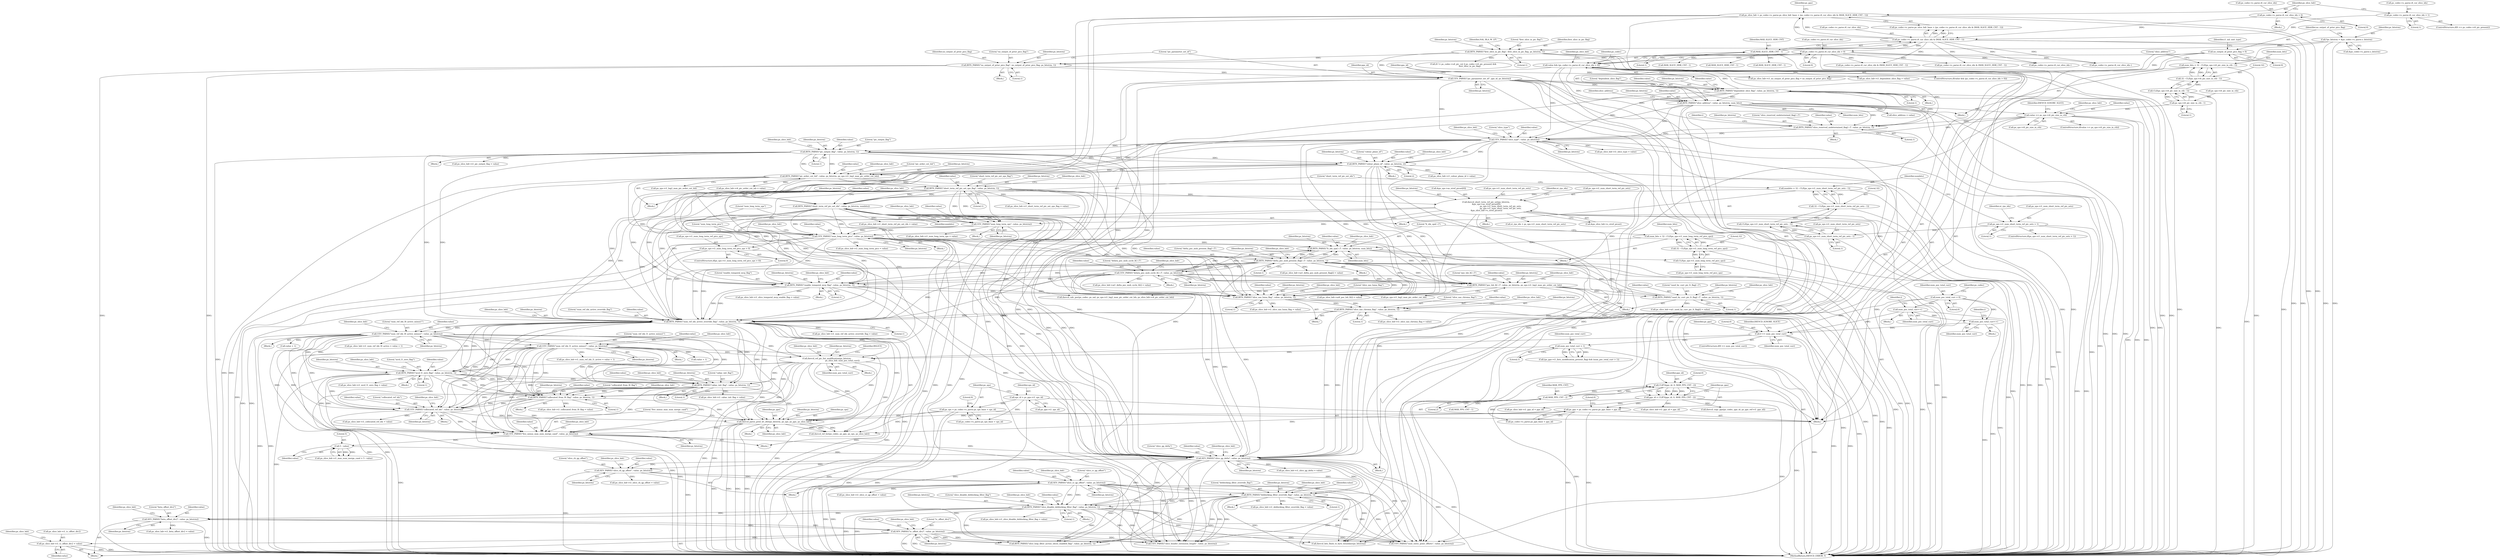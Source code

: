 digraph "0_Android_913d9e8d93d6b81bb8eac3fc2c1426651f5b259d@pointer" {
"1001577" [label="(Call,ps_slice_hdr->i1_tc_offset_div2 = value)"];
"1001573" [label="(Call,SEV_PARSE(\"tc_offset_div2\", value, ps_bitstrm))"];
"1001564" [label="(Call,SEV_PARSE(\"beta_offset_div2\", value, ps_bitstrm))"];
"1001543" [label="(Call,BITS_PARSE(\"slice_disable_deblocking_filter_flag\", value, ps_bitstrm, 1))"];
"1001455" [label="(Call,SEV_PARSE(\"slice_qp_delta\", value, ps_bitstrm))"];
"1001442" [label="(Call,5 - value)"];
"1001434" [label="(Call,UEV_PARSE(\"five_minus_max_num_merge_cand\", value, ps_bitstrm))"];
"1001170" [label="(Call,BITS_PARSE(\"num_ref_idx_active_override_flag\", value, ps_bitstrm, 1))"];
"1000858" [label="(Call,UEV_PARSE(\"num_long_term_pics\", value, ps_bitstrm))"];
"1000835" [label="(Call,UEV_PARSE(\"num_long_term_sps\", value, ps_bitstrm))"];
"1000735" [label="(Call,BITS_PARSE(\"short_term_ref_pic_set_idx\", value, ps_bitstrm, numbits))"];
"1000695" [label="(Call,BITS_PARSE(\"short_term_ref_pic_set_sps_flag\", value, ps_bitstrm, 1))"];
"1000683" [label="(Call,BITS_PARSE(\"pic_order_cnt_lsb\", value, ps_bitstrm, ps_sps->i1_log2_max_pic_order_cnt_lsb))"];
"1000638" [label="(Call,BITS_PARSE(\"pic_output_flag\", value, ps_bitstrm, 1))"];
"1000593" [label="(Call,UEV_PARSE(\"slice_type\", value, ps_bitstrm))"];
"1000588" [label="(Call,BITS_PARSE(\"slice_reserved_undetermined_flag[ i ]\", value, ps_bitstrm, 1))"];
"1000538" [label="(Call,value >= ps_sps->i4_pic_size_in_ctb)"];
"1000529" [label="(Call,BITS_PARSE(\"slice_address\", value, ps_bitstrm, num_bits))"];
"1000429" [label="(Call,value && (ps_codec->s_parse.i4_cur_slice_idx > 0))"];
"1000423" [label="(Call,BITS_PARSE(\"dependent_slice_flag\", value, ps_bitstrm, 1))"];
"1000210" [label="(Call,UEV_PARSE(\"pic_parameter_set_id\", pps_id, ps_bitstrm))"];
"1000191" [label="(Call,BITS_PARSE(\"first_slice_in_pic_flag\", first_slice_in_pic_flag, ps_bitstrm, 1))"];
"1000148" [label="(Call,*ps_bitstrm = &ps_codec->s_parse.s_bitstrm)"];
"1000205" [label="(Call,BITS_PARSE(\"no_output_of_prior_pics_flag\", no_output_of_prior_pics_flag, ps_bitstrm, 1))"];
"1000160" [label="(Call,no_output_of_prior_pics_flag = 0)"];
"1000431" [label="(Call,ps_codec->s_parse.i4_cur_slice_idx > 0)"];
"1000406" [label="(Call,ps_codec->s_parse.i4_cur_slice_idx & (MAX_SLICE_HDR_CNT - 1))"];
"1000376" [label="(Call,ps_codec->s_parse.i4_cur_slice_idx = 0)"];
"1000391" [label="(Call,ps_codec->s_parse.i4_cur_slice_idx = 1)"];
"1000412" [label="(Call,MAX_SLICE_HDR_CNT - 1)"];
"1000519" [label="(Call,num_bits = 32 - CLZ(ps_sps->i4_pic_size_in_ctb - 1))"];
"1000521" [label="(Call,32 - CLZ(ps_sps->i4_pic_size_in_ctb - 1))"];
"1000523" [label="(Call,CLZ(ps_sps->i4_pic_size_in_ctb - 1))"];
"1000524" [label="(Call,ps_sps->i4_pic_size_in_ctb - 1)"];
"1000660" [label="(Call,BITS_PARSE(\"colour_plane_id\", value, ps_bitstrm, 2))"];
"1000725" [label="(Call,numbits = 32 - CLZ(ps_sps->i1_num_short_term_ref_pic_sets - 1))"];
"1000727" [label="(Call,32 - CLZ(ps_sps->i1_num_short_term_ref_pic_sets - 1))"];
"1000729" [label="(Call,CLZ(ps_sps->i1_num_short_term_ref_pic_sets - 1))"];
"1000730" [label="(Call,ps_sps->i1_num_short_term_ref_pic_sets - 1)"];
"1000719" [label="(Call,ps_sps->i1_num_short_term_ref_pic_sets > 1)"];
"1000779" [label="(Call,ihevcd_short_term_ref_pic_set(ps_bitstrm,\n &ps_sps->as_stref_picset[0],\n                                              ps_sps->i1_num_short_term_ref_pic_sets,\n                                              ps_sps->i1_num_short_term_ref_pic_sets,\n &ps_slice_hdr->s_stref_picset))"];
"1001082" [label="(Call,BITS_PARSE(\"enable_temporal_mvp_flag\", value, ps_bitstrm, 1))"];
"1000972" [label="(Call,BITS_PARSE(\"delta_poc_msb_present_flag[ i ]\", value, ps_bitstrm, 1))"];
"1000917" [label="(Call,BITS_PARSE(\"lt_idx_sps[ i ]\", value, ps_bitstrm, num_bits))"];
"1000998" [label="(Call,UEV_PARSE(\"delata_poc_msb_cycle_lt[ i ]\", value, ps_bitstrm))"];
"1000909" [label="(Call,num_bits = 32 - CLZ(ps_sps->i1_num_long_term_ref_pics_sps))"];
"1000911" [label="(Call,32 - CLZ(ps_sps->i1_num_long_term_ref_pics_sps))"];
"1000913" [label="(Call,CLZ(ps_sps->i1_num_long_term_ref_pics_sps))"];
"1000829" [label="(Call,ps_sps->i1_num_long_term_ref_pics_sps > 0)"];
"1000960" [label="(Call,BITS_PARSE(\"used_by_curr_pic_lt_flag[ i ]\", value, ps_bitstrm, 1))"];
"1000946" [label="(Call,BITS_PARSE(\"poc_lsb_lt[ i ]\", value, ps_bitstrm, ps_sps->i1_log2_max_pic_order_cnt_lsb))"];
"1001117" [label="(Call,BITS_PARSE(\"slice_sao_chroma_flag\", value, ps_bitstrm, 1))"];
"1001107" [label="(Call,BITS_PARSE(\"slice_sao_luma_flag\", value, ps_bitstrm, 1))"];
"1001303" [label="(Call,BITS_PARSE(\"mvd_l1_zero_flag\", value, ps_bitstrm, 1))"];
"1001203" [label="(Call,UEV_PARSE(\"num_ref_idx_l1_active_minus1\", value, ps_bitstrm))"];
"1001185" [label="(Call,UEV_PARSE(\"num_ref_idx_l0_active_minus1\", value, ps_bitstrm))"];
"1001276" [label="(Call,ihevcd_ref_pic_list_modification(ps_bitstrm,\n                                                 ps_slice_hdr, num_poc_total_curr))"];
"1000398" [label="(Call,ps_slice_hdr = ps_codec->s_parse.ps_slice_hdr_base + (ps_codec->s_parse.i4_cur_slice_idx & (MAX_SLICE_HDR_CNT - 1)))"];
"1001272" [label="(Call,num_poc_total_curr > 1)"];
"1001262" [label="(Call,0 == num_poc_total_curr)"];
"1001050" [label="(Call,num_poc_total_curr++)"];
"1000170" [label="(Call,num_poc_total_curr = 0)"];
"1001075" [label="(Call,num_poc_total_curr++)"];
"1001323" [label="(Call,BITS_PARSE(\"cabac_init_flag\", value, ps_bitstrm, 1))"];
"1001355" [label="(Call,BITS_PARSE(\"collocated_from_l0_flag\", value, ps_bitstrm, 1))"];
"1001387" [label="(Call,UEV_PARSE(\"collocated_ref_idx\", value, ps_bitstrm))"];
"1001429" [label="(Call,ihevcd_parse_pred_wt_ofst(ps_bitstrm, ps_sps, ps_pps, ps_slice_hdr))"];
"1000275" [label="(Call,ps_sps = ps_codec->s_parse.ps_sps_base + sps_id)"];
"1000270" [label="(Call,sps_id = ps_pps->i1_sps_id)"];
"1000222" [label="(Call,ps_pps = ps_codec->s_parse.ps_pps_base + pps_id)"];
"1000214" [label="(Call,pps_id = CLIP3(pps_id, 0, MAX_PPS_CNT - 2))"];
"1000216" [label="(Call,CLIP3(pps_id, 0, MAX_PPS_CNT - 2))"];
"1000219" [label="(Call,MAX_PPS_CNT - 2)"];
"1001528" [label="(Call,BITS_PARSE(\"deblocking_filter_override_flag\", value, ps_bitstrm, 1))"];
"1001478" [label="(Call,SEV_PARSE(\"slice_cr_qp_offset\", value, ps_bitstrm))"];
"1001469" [label="(Call,SEV_PARSE(\"slice_cb_qp_offset\", value, ps_bitstrm))"];
"1000723" [label="(Literal,1)"];
"1000391" [label="(Call,ps_codec->s_parse.i4_cur_slice_idx = 1)"];
"1001565" [label="(Literal,\"beta_offset_div2\")"];
"1000864" [label="(Identifier,ps_slice_hdr)"];
"1000834" [label="(Block,)"];
"1001124" [label="(Identifier,ps_slice_hdr)"];
"1000917" [label="(Call,BITS_PARSE(\"lt_idx_sps[ i ]\", value, ps_bitstrm, num_bits))"];
"1000207" [label="(Identifier,no_output_of_prior_pics_flag)"];
"1001550" [label="(Identifier,ps_slice_hdr)"];
"1000838" [label="(Identifier,ps_bitstrm)"];
"1001089" [label="(Identifier,ps_slice_hdr)"];
"1001120" [label="(Identifier,ps_bitstrm)"];
"1000377" [label="(Call,ps_codec->s_parse.i4_cur_slice_idx)"];
"1000921" [label="(Identifier,num_bits)"];
"1000161" [label="(Identifier,no_output_of_prior_pics_flag)"];
"1000912" [label="(Literal,32)"];
"1001002" [label="(Call,ps_slice_hdr->ai1_delta_poc_msb_cycle_lt[i] = value)"];
"1001169" [label="(Block,)"];
"1000271" [label="(Identifier,sps_id)"];
"1000953" [label="(Call,ps_slice_hdr->ai4_poc_lsb_lt[i] = value)"];
"1001545" [label="(Identifier,value)"];
"1000285" [label="(Call,(0 != ps_codec->u4_pic_cnt || ps_codec->i4_pic_present) &&\n                    first_slice_in_pic_flag)"];
"1000900" [label="(Block,)"];
"1000206" [label="(Literal,\"no_output_of_prior_pics_flag\")"];
"1002527" [label="(Call,MAX_SLICE_HDR_CNT - 1)"];
"1000968" [label="(Identifier,ps_slice_hdr)"];
"1000277" [label="(Call,ps_codec->s_parse.ps_sps_base + sps_id)"];
"1000461" [label="(Call,ps_slice_hdr->i1_dependent_slice_flag = value)"];
"1000587" [label="(Block,)"];
"1001274" [label="(Literal,1)"];
"1001434" [label="(Call,UEV_PARSE(\"five_minus_max_num_merge_cand\", value, ps_bitstrm))"];
"1000962" [label="(Identifier,value)"];
"1000212" [label="(Identifier,pps_id)"];
"1000205" [label="(Call,BITS_PARSE(\"no_output_of_prior_pics_flag\", no_output_of_prior_pics_flag, ps_bitstrm, 1))"];
"1000428" [label="(ControlStructure,if(value && (ps_codec->s_parse.i4_cur_slice_idx > 0)))"];
"1001001" [label="(Identifier,ps_bitstrm)"];
"1001203" [label="(Call,UEV_PARSE(\"num_ref_idx_l1_active_minus1\", value, ps_bitstrm))"];
"1001478" [label="(Call,SEV_PARSE(\"slice_cr_qp_offset\", value, ps_bitstrm))"];
"1000998" [label="(Call,UEV_PARSE(\"delata_poc_msb_cycle_lt[ i ]\", value, ps_bitstrm))"];
"1000165" [label="(Identifier,i1_nal_unit_type)"];
"1000224" [label="(Call,ps_codec->s_parse.ps_pps_base + pps_id)"];
"1001202" [label="(Block,)"];
"1000217" [label="(Identifier,pps_id)"];
"1000972" [label="(Call,BITS_PARSE(\"delta_poc_msb_present_flag[ i ]\", value, ps_bitstrm, 1))"];
"1001574" [label="(Literal,\"tc_offset_div2\")"];
"1001431" [label="(Identifier,ps_sps)"];
"1002017" [label="(Call,ihevcd_bits_flush_to_byte_boundary(ps_bitstrm))"];
"1000731" [label="(Call,ps_sps->i1_num_short_term_ref_pic_sets)"];
"1001567" [label="(Identifier,ps_bitstrm)"];
"1000521" [label="(Call,32 - CLZ(ps_sps->i4_pic_size_in_ctb - 1))"];
"1000430" [label="(Identifier,value)"];
"1000132" [label="(Block,)"];
"1000947" [label="(Literal,\"poc_lsb_lt[ i ]\")"];
"1000529" [label="(Call,BITS_PARSE(\"slice_address\", value, ps_bitstrm, num_bits))"];
"1001481" [label="(Identifier,ps_bitstrm)"];
"1000778" [label="(Block,)"];
"1000835" [label="(Call,UEV_PARSE(\"num_long_term_sps\", value, ps_bitstrm))"];
"1000392" [label="(Call,ps_codec->s_parse.i4_cur_slice_idx)"];
"1000264" [label="(Call,ihevcd_copy_pps(ps_codec, pps_id, ps_pps_ref->i1_pps_id))"];
"1000193" [label="(Identifier,first_slice_in_pic_flag)"];
"1000431" [label="(Call,ps_codec->s_parse.i4_cur_slice_idx > 0)"];
"1000520" [label="(Identifier,num_bits)"];
"1000779" [label="(Call,ihevcd_short_term_ref_pic_set(ps_bitstrm,\n &ps_sps->as_stref_picset[0],\n                                              ps_sps->i1_num_short_term_ref_pic_sets,\n                                              ps_sps->i1_num_short_term_ref_pic_sets,\n &ps_slice_hdr->s_stref_picset))"];
"1001275" [label="(Block,)"];
"1000210" [label="(Call,UEV_PARSE(\"pic_parameter_set_id\", pps_id, ps_bitstrm))"];
"1001360" [label="(Call,ps_slice_hdr->i1_collocated_from_l0_flag = value)"];
"1000907" [label="(Block,)"];
"1001809" [label="(Call,MAX_SLICE_HDR_CNT - 1)"];
"1001074" [label="(Block,)"];
"1001273" [label="(Identifier,num_poc_total_curr)"];
"1000641" [label="(Identifier,ps_bitstrm)"];
"1000220" [label="(Identifier,MAX_PPS_CNT)"];
"1001358" [label="(Identifier,ps_bitstrm)"];
"1001209" [label="(Identifier,ps_slice_hdr)"];
"1000525" [label="(Call,ps_sps->i4_pic_size_in_ctb)"];
"1000194" [label="(Identifier,ps_bitstrm)"];
"1001266" [label="(Identifier,IHEVCD_IGNORE_SLICE)"];
"1000213" [label="(Identifier,ps_bitstrm)"];
"1000999" [label="(Literal,\"delata_poc_msb_cycle_lt[ i ]\")"];
"1000427" [label="(Literal,1)"];
"1000728" [label="(Literal,32)"];
"1001578" [label="(Call,ps_slice_hdr->i1_tc_offset_div2)"];
"1000919" [label="(Identifier,value)"];
"1001386" [label="(Block,)"];
"1000414" [label="(Literal,1)"];
"1000976" [label="(Literal,1)"];
"1000412" [label="(Call,MAX_SLICE_HDR_CNT - 1)"];
"1000215" [label="(Identifier,pps_id)"];
"1001270" [label="(Identifier,ps_pps)"];
"1001429" [label="(Call,ihevcd_parse_pred_wt_ofst(ps_bitstrm, ps_sps, ps_pps, ps_slice_hdr))"];
"1000382" [label="(Literal,0)"];
"1001323" [label="(Call,BITS_PARSE(\"cabac_init_flag\", value, ps_bitstrm, 1))"];
"1000913" [label="(Call,CLZ(ps_sps->i1_num_long_term_ref_pics_sps))"];
"1000699" [label="(Literal,1)"];
"1001455" [label="(Call,SEV_PARSE(\"slice_qp_delta\", value, ps_bitstrm))"];
"1000199" [label="(Identifier,NAL_BLA_W_LP)"];
"1001484" [label="(Identifier,ps_slice_hdr)"];
"1001185" [label="(Call,UEV_PARSE(\"num_ref_idx_l0_active_minus1\", value, ps_bitstrm))"];
"1000595" [label="(Identifier,value)"];
"1001308" [label="(Call,ps_slice_hdr->i1_mvd_l1_zero_flag = value)"];
"1000590" [label="(Identifier,value)"];
"1000661" [label="(Literal,\"colour_plane_id\")"];
"1000946" [label="(Call,BITS_PARSE(\"poc_lsb_lt[ i ]\", value, ps_bitstrm, ps_sps->i1_log2_max_pic_order_cnt_lsb))"];
"1000528" [label="(Literal,1)"];
"1000739" [label="(Identifier,numbits)"];
"1000977" [label="(Call,ps_slice_hdr->ai1_delta_poc_msb_present_flag[i] = value)"];
"1001051" [label="(Identifier,num_poc_total_curr)"];
"1000734" [label="(Literal,1)"];
"1001325" [label="(Identifier,value)"];
"1001573" [label="(Call,SEV_PARSE(\"tc_offset_div2\", value, ps_bitstrm))"];
"1001437" [label="(Identifier,ps_bitstrm)"];
"1001107" [label="(Call,BITS_PARSE(\"slice_sao_luma_flag\", value, ps_bitstrm, 1))"];
"1000948" [label="(Identifier,value)"];
"1000702" [label="(Identifier,ps_slice_hdr)"];
"1001387" [label="(Call,UEV_PARSE(\"collocated_ref_idx\", value, ps_bitstrm))"];
"1001470" [label="(Literal,\"slice_cb_qp_offset\")"];
"1000418" [label="(Identifier,ps_pps)"];
"1000502" [label="(Call,ps_slice_hdr->i1_no_output_of_prior_pics_flag = no_output_of_prior_pics_flag)"];
"1001118" [label="(Literal,\"slice_sao_chroma_flag\")"];
"1001175" [label="(Call,ps_slice_hdr->i1_num_ref_idx_active_override_flag = value)"];
"1001263" [label="(Literal,0)"];
"1001533" [label="(Call,ps_slice_hdr->i1_deblocking_filter_override_flag = value)"];
"1000478" [label="(Call,ps_slice_hdr->i1_pps_id = pps_id)"];
"1000640" [label="(Identifier,value)"];
"1000413" [label="(Identifier,MAX_SLICE_HDR_CNT)"];
"1000961" [label="(Literal,\"used_by_curr_pic_lt_flag[ i ]\")"];
"1001108" [label="(Literal,\"slice_sao_luma_flag\")"];
"1000432" [label="(Call,ps_codec->s_parse.i4_cur_slice_idx)"];
"1000637" [label="(Block,)"];
"1000746" [label="(Identifier,st_rps_idx)"];
"1001433" [label="(Identifier,ps_slice_hdr)"];
"1001357" [label="(Identifier,value)"];
"1002521" [label="(Call,ps_codec->s_parse.i4_cur_slice_idx & (MAX_SLICE_HDR_CNT - 1))"];
"1000222" [label="(Call,ps_pps = ps_codec->s_parse.ps_pps_base + pps_id)"];
"1001328" [label="(Call,ps_slice_hdr->i1_cabac_init_flag = value)"];
"1001119" [label="(Identifier,value)"];
"1000964" [label="(Literal,1)"];
"1001546" [label="(Identifier,ps_bitstrm)"];
"1000209" [label="(Literal,1)"];
"1000593" [label="(Call,UEV_PARSE(\"slice_type\", value, ps_bitstrm))"];
"1000719" [label="(Call,ps_sps->i1_num_short_term_ref_pic_sets > 1)"];
"1000160" [label="(Call,no_output_of_prior_pics_flag = 0)"];
"1001191" [label="(Identifier,ps_slice_hdr)"];
"1001393" [label="(Identifier,ps_slice_hdr)"];
"1000385" [label="(ControlStructure,if(0 == ps_codec->i4_pic_present))"];
"1000463" [label="(Identifier,ps_slice_hdr)"];
"1000950" [label="(Call,ps_sps->i1_log2_max_pic_order_cnt_lsb)"];
"1001211" [label="(Call,value + 1)"];
"1000221" [label="(Literal,2)"];
"1001535" [label="(Identifier,ps_slice_hdr)"];
"1001066" [label="(Identifier,i)"];
"1001086" [label="(Literal,1)"];
"1001390" [label="(Identifier,ps_bitstrm)"];
"1000830" [label="(Call,ps_sps->i1_num_long_term_ref_pics_sps)"];
"1000211" [label="(Literal,\"pic_parameter_set_id\")"];
"1000406" [label="(Call,ps_codec->s_parse.i4_cur_slice_idx & (MAX_SLICE_HDR_CNT - 1))"];
"1001109" [label="(Identifier,value)"];
"1001050" [label="(Call,num_poc_total_curr++)"];
"1000192" [label="(Literal,\"first_slice_in_pic_flag\")"];
"1001659" [label="(Call,ihevcd_calc_poc(ps_codec, ps_nal, ps_sps->i1_log2_max_pic_order_cnt_lsb, ps_slice_hdr->i4_pic_order_cnt_lsb))"];
"1001530" [label="(Identifier,value)"];
"1000214" [label="(Call,pps_id = CLIP3(pps_id, 0, MAX_PPS_CNT - 2))"];
"1000177" [label="(Identifier,ps_codec)"];
"1000233" [label="(Literal,0)"];
"1000720" [label="(Call,ps_sps->i1_num_short_term_ref_pic_sets)"];
"1001076" [label="(Identifier,num_poc_total_curr)"];
"1001356" [label="(Literal,\"collocated_from_l0_flag\")"];
"1001475" [label="(Identifier,ps_slice_hdr)"];
"1000837" [label="(Identifier,value)"];
"1000742" [label="(Identifier,ps_slice_hdr)"];
"1000638" [label="(Call,BITS_PARSE(\"pic_output_flag\", value, ps_bitstrm, 1))"];
"1000539" [label="(Identifier,value)"];
"1000827" [label="(Block,)"];
"1000170" [label="(Call,num_poc_total_curr = 0)"];
"1001087" [label="(Call,ps_slice_hdr->i1_slice_temporal_mvp_enable_flag = value)"];
"1001206" [label="(Identifier,ps_bitstrm)"];
"1001122" [label="(Call,ps_slice_hdr->i1_slice_sao_chroma_flag = value)"];
"1000662" [label="(Identifier,value)"];
"1000738" [label="(Identifier,ps_bitstrm)"];
"1000398" [label="(Call,ps_slice_hdr = ps_codec->s_parse.ps_slice_hdr_base + (ps_codec->s_parse.i4_cur_slice_idx & (MAX_SLICE_HDR_CNT - 1)))"];
"1000441" [label="(Call,ps_codec->s_parse.i4_cur_slice_idx & (MAX_SLICE_HDR_CNT - 1))"];
"1000524" [label="(Call,ps_sps->i4_pic_size_in_ctb - 1)"];
"1000596" [label="(Identifier,ps_bitstrm)"];
"1000538" [label="(Call,value >= ps_sps->i4_pic_size_in_ctb)"];
"1000148" [label="(Call,*ps_bitstrm = &ps_codec->s_parse.s_bitstrm)"];
"1001713" [label="(Call,ps_codec->s_parse.i4_cur_slice_idx--)"];
"1002201" [label="(Call,ihevcd_ref_list(ps_codec, ps_pps, ps_sps, ps_slice_hdr))"];
"1000740" [label="(Call,ps_slice_hdr->i1_short_term_ref_pic_set_idx = value)"];
"1001085" [label="(Identifier,ps_bitstrm)"];
"1000960" [label="(Call,BITS_PARSE(\"used_by_curr_pic_lt_flag[ i ]\", value, ps_bitstrm, 1))"];
"1000519" [label="(Call,num_bits = 32 - CLZ(ps_sps->i4_pic_size_in_ctb - 1))"];
"1000667" [label="(Identifier,ps_slice_hdr)"];
"1002620" [label="(MethodReturn,IHEVCD_ERROR_T)"];
"1000798" [label="(Identifier,st_rps_idx)"];
"1000375" [label="(Block,)"];
"1001111" [label="(Literal,1)"];
"1001359" [label="(Literal,1)"];
"1000829" [label="(Call,ps_sps->i1_num_long_term_ref_pics_sps > 0)"];
"1000191" [label="(Call,BITS_PARSE(\"first_slice_in_pic_flag\", first_slice_in_pic_flag, ps_bitstrm, 1))"];
"1000376" [label="(Call,ps_codec->s_parse.i4_cur_slice_idx = 0)"];
"1000555" [label="(Block,)"];
"1001432" [label="(Identifier,ps_pps)"];
"1000684" [label="(Literal,\"pic_order_cnt_lsb\")"];
"1000945" [label="(Block,)"];
"1000586" [label="(Identifier,i)"];
"1000532" [label="(Identifier,ps_bitstrm)"];
"1000594" [label="(Literal,\"slice_type\")"];
"1001204" [label="(Literal,\"num_ref_idx_l1_active_minus1\")"];
"1001276" [label="(Call,ihevcd_ref_pic_list_modification(ps_bitstrm,\n                                                 ps_slice_hdr, num_poc_total_curr))"];
"1001110" [label="(Identifier,ps_bitstrm)"];
"1001456" [label="(Literal,\"slice_qp_delta\")"];
"1001391" [label="(Call,ps_slice_hdr->i1_collocated_ref_idx = value)"];
"1000517" [label="(Block,)"];
"1001330" [label="(Identifier,ps_slice_hdr)"];
"1000591" [label="(Identifier,ps_bitstrm)"];
"1001473" [label="(Call,ps_slice_hdr->i1_slice_cb_qp_offset = value)"];
"1000530" [label="(Literal,\"slice_address\")"];
"1000204" [label="(Block,)"];
"1000787" [label="(Call,ps_sps->i1_num_short_term_ref_pic_sets)"];
"1001442" [label="(Call,5 - value)"];
"1001302" [label="(Block,)"];
"1000780" [label="(Identifier,ps_bitstrm)"];
"1001543" [label="(Call,BITS_PARSE(\"slice_disable_deblocking_filter_flag\", value, ps_bitstrm, 1))"];
"1000275" [label="(Call,ps_sps = ps_codec->s_parse.ps_sps_base + sps_id)"];
"1000597" [label="(Call,ps_slice_hdr->i1_slice_type = value)"];
"1001566" [label="(Identifier,value)"];
"1001106" [label="(Block,)"];
"1001264" [label="(Identifier,num_poc_total_curr)"];
"1000639" [label="(Literal,\"pic_output_flag\")"];
"1001472" [label="(Identifier,ps_bitstrm)"];
"1000531" [label="(Identifier,value)"];
"1001458" [label="(Identifier,ps_bitstrm)"];
"1001430" [label="(Identifier,ps_bitstrm)"];
"1000172" [label="(Literal,0)"];
"1000697" [label="(Identifier,value)"];
"1000535" [label="(Identifier,slice_address)"];
"1000642" [label="(Literal,1)"];
"1001303" [label="(Call,BITS_PARSE(\"mvd_l1_zero_flag\", value, ps_bitstrm, 1))"];
"1000730" [label="(Call,ps_sps->i1_num_short_term_ref_pic_sets - 1)"];
"1001121" [label="(Literal,1)"];
"1001278" [label="(Identifier,ps_slice_hdr)"];
"1001268" [label="(Call,(ps_pps->i1_lists_modification_present_flag) && (num_poc_total_curr > 1))"];
"1001479" [label="(Literal,\"slice_cr_qp_offset\")"];
"1000659" [label="(Block,)"];
"1001575" [label="(Identifier,value)"];
"1001548" [label="(Call,ps_slice_hdr->i1_slice_disable_deblocking_filter_flag = value)"];
"1000695" [label="(Call,BITS_PARSE(\"short_term_ref_pic_set_sps_flag\", value, ps_bitstrm, 1))"];
"1000664" [label="(Literal,2)"];
"1001005" [label="(Identifier,ps_slice_hdr)"];
"1000859" [label="(Literal,\"num_long_term_pics\")"];
"1000507" [label="(Call,ps_slice_hdr->i1_pps_id = pps_id)"];
"1001457" [label="(Identifier,value)"];
"1000690" [label="(Call,ps_slice_hdr->i4_pic_order_cnt_lsb = value)"];
"1001207" [label="(Call,ps_slice_hdr->i1_num_ref_idx_l1_active = value + 1)"];
"1001322" [label="(Block,)"];
"1000537" [label="(ControlStructure,if(value >= ps_sps->i4_pic_size_in_ctb))"];
"1000692" [label="(Identifier,ps_slice_hdr)"];
"1000599" [label="(Identifier,ps_slice_hdr)"];
"1000270" [label="(Call,sps_id = ps_pps->i1_sps_id)"];
"1000426" [label="(Identifier,ps_bitstrm)"];
"1000588" [label="(Call,BITS_PARSE(\"slice_reserved_undetermined_flag[ i ]\", value, ps_bitstrm, 1))"];
"1001326" [label="(Identifier,ps_bitstrm)"];
"1000276" [label="(Identifier,ps_sps)"];
"1000272" [label="(Call,ps_pps->i1_sps_id)"];
"1001075" [label="(Call,num_poc_total_curr++)"];
"1001532" [label="(Literal,1)"];
"1001189" [label="(Call,ps_slice_hdr->i1_num_ref_idx_l0_active = value + 1)"];
"1000195" [label="(Literal,1)"];
"1001186" [label="(Literal,\"num_ref_idx_l0_active_minus1\")"];
"1001436" [label="(Identifier,value)"];
"1001305" [label="(Identifier,value)"];
"1001277" [label="(Identifier,ps_bitstrm)"];
"1000423" [label="(Call,BITS_PARSE(\"dependent_slice_flag\", value, ps_bitstrm, 1))"];
"1000397" [label="(Literal,1)"];
"1001570" [label="(Identifier,ps_slice_hdr)"];
"1000171" [label="(Identifier,num_poc_total_curr)"];
"1000429" [label="(Call,value && (ps_codec->s_parse.i4_cur_slice_idx > 0))"];
"1000643" [label="(Call,ps_slice_hdr->i1_pic_output_flag = value)"];
"1001324" [label="(Literal,\"cabac_init_flag\")"];
"1000963" [label="(Identifier,ps_bitstrm)"];
"1000860" [label="(Identifier,value)"];
"1000729" [label="(Call,CLZ(ps_sps->i1_num_short_term_ref_pic_sets - 1))"];
"1001177" [label="(Identifier,ps_slice_hdr)"];
"1001440" [label="(Identifier,ps_slice_hdr)"];
"1000918" [label="(Literal,\"lt_idx_sps[ i ]\")"];
"1001435" [label="(Literal,\"five_minus_max_num_merge_cand\")"];
"1001544" [label="(Literal,\"slice_disable_deblocking_filter_flag\")"];
"1000925" [label="(Identifier,ps_slice_hdr)"];
"1000949" [label="(Identifier,ps_bitstrm)"];
"1000440" [label="(Identifier,ps_codec)"];
"1001461" [label="(Identifier,ps_slice_hdr)"];
"1000424" [label="(Literal,\"dependent_slice_flag\")"];
"1000735" [label="(Call,BITS_PARSE(\"short_term_ref_pic_set_idx\", value, ps_bitstrm, numbits))"];
"1001884" [label="(Call,UEV_PARSE(\"num_entry_point_offsets\", value, ps_bitstrm))"];
"1000544" [label="(Identifier,IHEVCD_IGNORE_SLICE)"];
"1000592" [label="(Literal,1)"];
"1001444" [label="(Identifier,value)"];
"1001172" [label="(Identifier,value)"];
"1000678" [label="(Block,)"];
"1001547" [label="(Literal,1)"];
"1000737" [label="(Identifier,value)"];
"1001577" [label="(Call,ps_slice_hdr->i1_tc_offset_div2 = value)"];
"1001471" [label="(Identifier,value)"];
"1000797" [label="(Call,st_rps_idx = ps_sps->i1_num_short_term_ref_pic_sets)"];
"1001261" [label="(ControlStructure,if(0 == num_poc_total_curr))"];
"1000909" [label="(Call,num_bits = 32 - CLZ(ps_sps->i1_num_long_term_ref_pics_sps))"];
"1001584" [label="(Identifier,ps_slice_hdr)"];
"1001564" [label="(Call,SEV_PARSE(\"beta_offset_div2\", value, ps_bitstrm))"];
"1001187" [label="(Identifier,value)"];
"1000288" [label="(Literal,0)"];
"1000533" [label="(Identifier,num_bits)"];
"1001272" [label="(Call,num_poc_total_curr > 1)"];
"1000686" [label="(Identifier,ps_bitstrm)"];
"1000836" [label="(Literal,\"num_long_term_sps\")"];
"1001576" [label="(Identifier,ps_bitstrm)"];
"1000956" [label="(Identifier,ps_slice_hdr)"];
"1001170" [label="(Call,BITS_PARSE(\"num_ref_idx_active_override_flag\", value, ps_bitstrm, 1))"];
"1001262" [label="(Call,0 == num_poc_total_curr)"];
"1001772" [label="(Call,ps_codec->s_parse.i4_cur_slice_idx--)"];
"1001082" [label="(Call,BITS_PARSE(\"enable_temporal_mvp_flag\", value, ps_bitstrm, 1))"];
"1000839" [label="(Call,ps_slice_hdr->i1_num_long_term_sps = value)"];
"1001568" [label="(Call,ps_slice_hdr->i1_beta_offset_div2 = value)"];
"1000833" [label="(Literal,0)"];
"1001174" [label="(Literal,1)"];
"1000218" [label="(Literal,0)"];
"1001443" [label="(Literal,5)"];
"1001043" [label="(Identifier,i)"];
"1001354" [label="(Block,)"];
"1000162" [label="(Literal,0)"];
"1001188" [label="(Identifier,ps_bitstrm)"];
"1000793" [label="(Call,&ps_slice_hdr->s_stref_picset)"];
"1000726" [label="(Identifier,numbits)"];
"1001355" [label="(Call,BITS_PARSE(\"collocated_from_l0_flag\", value, ps_bitstrm, 1))"];
"1000736" [label="(Literal,\"short_term_ref_pic_set_idx\")"];
"1001528" [label="(Call,BITS_PARSE(\"deblocking_filter_override_flag\", value, ps_bitstrm, 1))"];
"1000683" [label="(Call,BITS_PARSE(\"pic_order_cnt_lsb\", value, ps_bitstrm, ps_sps->i1_log2_max_pic_order_cnt_lsb))"];
"1001581" [label="(Identifier,value)"];
"1000437" [label="(Literal,0)"];
"1000911" [label="(Call,32 - CLZ(ps_sps->i1_num_long_term_ref_pics_sps))"];
"1001389" [label="(Identifier,value)"];
"1000645" [label="(Identifier,ps_slice_hdr)"];
"1000965" [label="(Call,ps_slice_hdr->ai1_used_by_curr_pic_lt_flag[i] = value)"];
"1001527" [label="(Block,)"];
"1001362" [label="(Identifier,ps_slice_hdr)"];
"1001306" [label="(Identifier,ps_bitstrm)"];
"1000980" [label="(Identifier,ps_slice_hdr)"];
"1000914" [label="(Call,ps_sps->i1_num_long_term_ref_pics_sps)"];
"1000422" [label="(Block,)"];
"1001173" [label="(Identifier,ps_bitstrm)"];
"1001307" [label="(Literal,1)"];
"1000150" [label="(Call,&ps_codec->s_parse.s_bitstrm)"];
"1001000" [label="(Identifier,value)"];
"1000687" [label="(Call,ps_sps->i1_log2_max_pic_order_cnt_lsb)"];
"1000216" [label="(Call,CLIP3(pps_id, 0, MAX_PPS_CNT - 2))"];
"1000259" [label="(Call,MAX_PPS_CNT - 1)"];
"1001529" [label="(Literal,\"deblocking_filter_override_flag\")"];
"1000589" [label="(Literal,\"slice_reserved_undetermined_flag[ i ]\")"];
"1001482" [label="(Call,ps_slice_hdr->i1_slice_cr_qp_offset = value)"];
"1001184" [label="(Block,)"];
"1001081" [label="(Block,)"];
"1000685" [label="(Identifier,value)"];
"1000663" [label="(Identifier,ps_bitstrm)"];
"1000425" [label="(Identifier,value)"];
"1000696" [label="(Literal,\"short_term_ref_pic_set_sps_flag\")"];
"1000974" [label="(Identifier,value)"];
"1000407" [label="(Call,ps_codec->s_parse.i4_cur_slice_idx)"];
"1000208" [label="(Identifier,ps_bitstrm)"];
"1000724" [label="(Block,)"];
"1001049" [label="(Block,)"];
"1001438" [label="(Call,ps_slice_hdr->i1_max_num_merge_cand = 5 - value)"];
"1000997" [label="(Block,)"];
"1001388" [label="(Literal,\"collocated_ref_idx\")"];
"1001531" [label="(Identifier,ps_bitstrm)"];
"1001542" [label="(Block,)"];
"1001459" [label="(Call,ps_slice_hdr->i1_slice_qp_delta = value)"];
"1000400" [label="(Call,ps_codec->s_parse.ps_slice_hdr_base + (ps_codec->s_parse.i4_cur_slice_idx & (MAX_SLICE_HDR_CNT - 1)))"];
"1001171" [label="(Literal,\"num_ref_idx_active_override_flag\")"];
"1000725" [label="(Call,numbits = 32 - CLZ(ps_sps->i1_num_short_term_ref_pic_sets - 1))"];
"1001605" [label="(Call,BITS_PARSE(\"slice_loop_filter_across_slices_enabled_flag\", value, ps_bitstrm, 1))"];
"1000718" [label="(ControlStructure,if(ps_sps->i1_num_short_term_ref_pic_sets > 1))"];
"1000660" [label="(Call,BITS_PARSE(\"colour_plane_id\", value, ps_bitstrm, 2))"];
"1001428" [label="(Block,)"];
"1000862" [label="(Call,ps_slice_hdr->i1_num_long_term_pics = value)"];
"1001469" [label="(Call,SEV_PARSE(\"slice_cb_qp_offset\", value, ps_bitstrm))"];
"1001480" [label="(Identifier,value)"];
"1001083" [label="(Literal,\"enable_temporal_mvp_flag\")"];
"1001310" [label="(Identifier,ps_slice_hdr)"];
"1000700" [label="(Call,ps_slice_hdr->i1_short_term_ref_pic_set_sps_flag = value)"];
"1000399" [label="(Identifier,ps_slice_hdr)"];
"1001991" [label="(Call,UEV_PARSE(\"slice_header_extension_length\", value, ps_bitstrm))"];
"1001468" [label="(Block,)"];
"1000781" [label="(Call,&ps_sps->as_stref_picset[0])"];
"1000828" [label="(ControlStructure,if(ps_sps->i1_num_long_term_ref_pics_sps > 0))"];
"1000973" [label="(Literal,\"delta_poc_msb_present_flag[ i ]\")"];
"1001112" [label="(Call,ps_slice_hdr->i1_slice_sao_luma_flag = value)"];
"1000727" [label="(Call,32 - CLZ(ps_sps->i1_num_short_term_ref_pic_sets - 1))"];
"1001114" [label="(Identifier,ps_slice_hdr)"];
"1000219" [label="(Call,MAX_PPS_CNT - 2)"];
"1000858" [label="(Call,UEV_PARSE(\"num_long_term_pics\", value, ps_bitstrm))"];
"1000223" [label="(Identifier,ps_pps)"];
"1001279" [label="(Identifier,num_poc_total_curr)"];
"1000447" [label="(Call,MAX_SLICE_HDR_CNT - 1)"];
"1001117" [label="(Call,BITS_PARSE(\"slice_sao_chroma_flag\", value, ps_bitstrm, 1))"];
"1001084" [label="(Identifier,value)"];
"1001563" [label="(Block,)"];
"1001298" [label="(Identifier,BSLICE)"];
"1000534" [label="(Call,slice_address = value)"];
"1001304" [label="(Literal,\"mvd_l1_zero_flag\")"];
"1000975" [label="(Identifier,ps_bitstrm)"];
"1000790" [label="(Call,ps_sps->i1_num_short_term_ref_pic_sets)"];
"1000553" [label="(Identifier,ps_slice_hdr)"];
"1000522" [label="(Literal,32)"];
"1000910" [label="(Identifier,num_bits)"];
"1000540" [label="(Call,ps_sps->i4_pic_size_in_ctb)"];
"1000149" [label="(Identifier,ps_bitstrm)"];
"1000698" [label="(Identifier,ps_bitstrm)"];
"1000665" [label="(Call,ps_slice_hdr->i1_colour_plane_id = value)"];
"1001327" [label="(Literal,1)"];
"1000523" [label="(Call,CLZ(ps_sps->i4_pic_size_in_ctb - 1))"];
"1000861" [label="(Identifier,ps_bitstrm)"];
"1000841" [label="(Identifier,ps_slice_hdr)"];
"1000920" [label="(Identifier,ps_bitstrm)"];
"1001193" [label="(Call,value + 1)"];
"1001205" [label="(Identifier,value)"];
"1001579" [label="(Identifier,ps_slice_hdr)"];
"1001577" -> "1001563"  [label="AST: "];
"1001577" -> "1001581"  [label="CFG: "];
"1001578" -> "1001577"  [label="AST: "];
"1001581" -> "1001577"  [label="AST: "];
"1001584" -> "1001577"  [label="CFG: "];
"1001577" -> "1002620"  [label="DDG: "];
"1001577" -> "1002620"  [label="DDG: "];
"1001573" -> "1001577"  [label="DDG: "];
"1001573" -> "1001563"  [label="AST: "];
"1001573" -> "1001576"  [label="CFG: "];
"1001574" -> "1001573"  [label="AST: "];
"1001575" -> "1001573"  [label="AST: "];
"1001576" -> "1001573"  [label="AST: "];
"1001579" -> "1001573"  [label="CFG: "];
"1001573" -> "1002620"  [label="DDG: "];
"1001573" -> "1002620"  [label="DDG: "];
"1001564" -> "1001573"  [label="DDG: "];
"1001564" -> "1001573"  [label="DDG: "];
"1001573" -> "1001605"  [label="DDG: "];
"1001573" -> "1001605"  [label="DDG: "];
"1001573" -> "1001884"  [label="DDG: "];
"1001573" -> "1001884"  [label="DDG: "];
"1001573" -> "1001991"  [label="DDG: "];
"1001573" -> "1001991"  [label="DDG: "];
"1001573" -> "1002017"  [label="DDG: "];
"1001564" -> "1001563"  [label="AST: "];
"1001564" -> "1001567"  [label="CFG: "];
"1001565" -> "1001564"  [label="AST: "];
"1001566" -> "1001564"  [label="AST: "];
"1001567" -> "1001564"  [label="AST: "];
"1001570" -> "1001564"  [label="CFG: "];
"1001564" -> "1002620"  [label="DDG: "];
"1001543" -> "1001564"  [label="DDG: "];
"1001543" -> "1001564"  [label="DDG: "];
"1001564" -> "1001568"  [label="DDG: "];
"1001543" -> "1001542"  [label="AST: "];
"1001543" -> "1001547"  [label="CFG: "];
"1001544" -> "1001543"  [label="AST: "];
"1001545" -> "1001543"  [label="AST: "];
"1001546" -> "1001543"  [label="AST: "];
"1001547" -> "1001543"  [label="AST: "];
"1001550" -> "1001543"  [label="CFG: "];
"1001543" -> "1002620"  [label="DDG: "];
"1001543" -> "1002620"  [label="DDG: "];
"1001455" -> "1001543"  [label="DDG: "];
"1001455" -> "1001543"  [label="DDG: "];
"1001528" -> "1001543"  [label="DDG: "];
"1001528" -> "1001543"  [label="DDG: "];
"1001478" -> "1001543"  [label="DDG: "];
"1001478" -> "1001543"  [label="DDG: "];
"1001543" -> "1001548"  [label="DDG: "];
"1001543" -> "1001605"  [label="DDG: "];
"1001543" -> "1001605"  [label="DDG: "];
"1001543" -> "1001884"  [label="DDG: "];
"1001543" -> "1001884"  [label="DDG: "];
"1001543" -> "1001991"  [label="DDG: "];
"1001543" -> "1001991"  [label="DDG: "];
"1001543" -> "1002017"  [label="DDG: "];
"1001455" -> "1000555"  [label="AST: "];
"1001455" -> "1001458"  [label="CFG: "];
"1001456" -> "1001455"  [label="AST: "];
"1001457" -> "1001455"  [label="AST: "];
"1001458" -> "1001455"  [label="AST: "];
"1001461" -> "1001455"  [label="CFG: "];
"1001455" -> "1002620"  [label="DDG: "];
"1001455" -> "1002620"  [label="DDG: "];
"1001442" -> "1001455"  [label="DDG: "];
"1000858" -> "1001455"  [label="DDG: "];
"1000858" -> "1001455"  [label="DDG: "];
"1000638" -> "1001455"  [label="DDG: "];
"1000638" -> "1001455"  [label="DDG: "];
"1001082" -> "1001455"  [label="DDG: "];
"1001082" -> "1001455"  [label="DDG: "];
"1001117" -> "1001455"  [label="DDG: "];
"1001117" -> "1001455"  [label="DDG: "];
"1000972" -> "1001455"  [label="DDG: "];
"1000972" -> "1001455"  [label="DDG: "];
"1000660" -> "1001455"  [label="DDG: "];
"1000660" -> "1001455"  [label="DDG: "];
"1000695" -> "1001455"  [label="DDG: "];
"1000695" -> "1001455"  [label="DDG: "];
"1000593" -> "1001455"  [label="DDG: "];
"1000593" -> "1001455"  [label="DDG: "];
"1000998" -> "1001455"  [label="DDG: "];
"1000998" -> "1001455"  [label="DDG: "];
"1000735" -> "1001455"  [label="DDG: "];
"1000735" -> "1001455"  [label="DDG: "];
"1000779" -> "1001455"  [label="DDG: "];
"1001434" -> "1001455"  [label="DDG: "];
"1001455" -> "1001459"  [label="DDG: "];
"1001455" -> "1001469"  [label="DDG: "];
"1001455" -> "1001469"  [label="DDG: "];
"1001455" -> "1001528"  [label="DDG: "];
"1001455" -> "1001528"  [label="DDG: "];
"1001455" -> "1001605"  [label="DDG: "];
"1001455" -> "1001605"  [label="DDG: "];
"1001455" -> "1001884"  [label="DDG: "];
"1001455" -> "1001884"  [label="DDG: "];
"1001455" -> "1001991"  [label="DDG: "];
"1001455" -> "1001991"  [label="DDG: "];
"1001455" -> "1002017"  [label="DDG: "];
"1001442" -> "1001438"  [label="AST: "];
"1001442" -> "1001444"  [label="CFG: "];
"1001443" -> "1001442"  [label="AST: "];
"1001444" -> "1001442"  [label="AST: "];
"1001438" -> "1001442"  [label="CFG: "];
"1001442" -> "1001438"  [label="DDG: "];
"1001442" -> "1001438"  [label="DDG: "];
"1001434" -> "1001442"  [label="DDG: "];
"1001434" -> "1001169"  [label="AST: "];
"1001434" -> "1001437"  [label="CFG: "];
"1001435" -> "1001434"  [label="AST: "];
"1001436" -> "1001434"  [label="AST: "];
"1001437" -> "1001434"  [label="AST: "];
"1001440" -> "1001434"  [label="CFG: "];
"1001434" -> "1002620"  [label="DDG: "];
"1001170" -> "1001434"  [label="DDG: "];
"1001170" -> "1001434"  [label="DDG: "];
"1001303" -> "1001434"  [label="DDG: "];
"1001303" -> "1001434"  [label="DDG: "];
"1001323" -> "1001434"  [label="DDG: "];
"1001323" -> "1001434"  [label="DDG: "];
"1001355" -> "1001434"  [label="DDG: "];
"1001355" -> "1001434"  [label="DDG: "];
"1001203" -> "1001434"  [label="DDG: "];
"1001203" -> "1001434"  [label="DDG: "];
"1001387" -> "1001434"  [label="DDG: "];
"1001387" -> "1001434"  [label="DDG: "];
"1001185" -> "1001434"  [label="DDG: "];
"1001185" -> "1001434"  [label="DDG: "];
"1001276" -> "1001434"  [label="DDG: "];
"1001429" -> "1001434"  [label="DDG: "];
"1001170" -> "1001169"  [label="AST: "];
"1001170" -> "1001174"  [label="CFG: "];
"1001171" -> "1001170"  [label="AST: "];
"1001172" -> "1001170"  [label="AST: "];
"1001173" -> "1001170"  [label="AST: "];
"1001174" -> "1001170"  [label="AST: "];
"1001177" -> "1001170"  [label="CFG: "];
"1001170" -> "1002620"  [label="DDG: "];
"1001170" -> "1002620"  [label="DDG: "];
"1000858" -> "1001170"  [label="DDG: "];
"1000858" -> "1001170"  [label="DDG: "];
"1000638" -> "1001170"  [label="DDG: "];
"1000638" -> "1001170"  [label="DDG: "];
"1001082" -> "1001170"  [label="DDG: "];
"1001082" -> "1001170"  [label="DDG: "];
"1001117" -> "1001170"  [label="DDG: "];
"1001117" -> "1001170"  [label="DDG: "];
"1000972" -> "1001170"  [label="DDG: "];
"1000972" -> "1001170"  [label="DDG: "];
"1000660" -> "1001170"  [label="DDG: "];
"1000660" -> "1001170"  [label="DDG: "];
"1000695" -> "1001170"  [label="DDG: "];
"1000695" -> "1001170"  [label="DDG: "];
"1000593" -> "1001170"  [label="DDG: "];
"1000593" -> "1001170"  [label="DDG: "];
"1000998" -> "1001170"  [label="DDG: "];
"1000998" -> "1001170"  [label="DDG: "];
"1000735" -> "1001170"  [label="DDG: "];
"1000735" -> "1001170"  [label="DDG: "];
"1000779" -> "1001170"  [label="DDG: "];
"1001170" -> "1001175"  [label="DDG: "];
"1001170" -> "1001185"  [label="DDG: "];
"1001170" -> "1001185"  [label="DDG: "];
"1001170" -> "1001276"  [label="DDG: "];
"1001170" -> "1001303"  [label="DDG: "];
"1001170" -> "1001303"  [label="DDG: "];
"1001170" -> "1001323"  [label="DDG: "];
"1001170" -> "1001323"  [label="DDG: "];
"1001170" -> "1001355"  [label="DDG: "];
"1001170" -> "1001355"  [label="DDG: "];
"1001170" -> "1001387"  [label="DDG: "];
"1001170" -> "1001387"  [label="DDG: "];
"1001170" -> "1001429"  [label="DDG: "];
"1000858" -> "1000827"  [label="AST: "];
"1000858" -> "1000861"  [label="CFG: "];
"1000859" -> "1000858"  [label="AST: "];
"1000860" -> "1000858"  [label="AST: "];
"1000861" -> "1000858"  [label="AST: "];
"1000864" -> "1000858"  [label="CFG: "];
"1000858" -> "1002620"  [label="DDG: "];
"1000835" -> "1000858"  [label="DDG: "];
"1000835" -> "1000858"  [label="DDG: "];
"1000735" -> "1000858"  [label="DDG: "];
"1000735" -> "1000858"  [label="DDG: "];
"1000695" -> "1000858"  [label="DDG: "];
"1000695" -> "1000858"  [label="DDG: "];
"1000779" -> "1000858"  [label="DDG: "];
"1000858" -> "1000862"  [label="DDG: "];
"1000858" -> "1000917"  [label="DDG: "];
"1000858" -> "1000917"  [label="DDG: "];
"1000858" -> "1000946"  [label="DDG: "];
"1000858" -> "1000946"  [label="DDG: "];
"1000858" -> "1001082"  [label="DDG: "];
"1000858" -> "1001082"  [label="DDG: "];
"1000858" -> "1001107"  [label="DDG: "];
"1000858" -> "1001107"  [label="DDG: "];
"1000835" -> "1000834"  [label="AST: "];
"1000835" -> "1000838"  [label="CFG: "];
"1000836" -> "1000835"  [label="AST: "];
"1000837" -> "1000835"  [label="AST: "];
"1000838" -> "1000835"  [label="AST: "];
"1000841" -> "1000835"  [label="CFG: "];
"1000835" -> "1002620"  [label="DDG: "];
"1000735" -> "1000835"  [label="DDG: "];
"1000735" -> "1000835"  [label="DDG: "];
"1000695" -> "1000835"  [label="DDG: "];
"1000695" -> "1000835"  [label="DDG: "];
"1000779" -> "1000835"  [label="DDG: "];
"1000835" -> "1000839"  [label="DDG: "];
"1000735" -> "1000724"  [label="AST: "];
"1000735" -> "1000739"  [label="CFG: "];
"1000736" -> "1000735"  [label="AST: "];
"1000737" -> "1000735"  [label="AST: "];
"1000738" -> "1000735"  [label="AST: "];
"1000739" -> "1000735"  [label="AST: "];
"1000742" -> "1000735"  [label="CFG: "];
"1000735" -> "1002620"  [label="DDG: "];
"1000735" -> "1002620"  [label="DDG: "];
"1000695" -> "1000735"  [label="DDG: "];
"1000695" -> "1000735"  [label="DDG: "];
"1000725" -> "1000735"  [label="DDG: "];
"1000735" -> "1000740"  [label="DDG: "];
"1000735" -> "1001082"  [label="DDG: "];
"1000735" -> "1001082"  [label="DDG: "];
"1000735" -> "1001107"  [label="DDG: "];
"1000735" -> "1001107"  [label="DDG: "];
"1000695" -> "1000678"  [label="AST: "];
"1000695" -> "1000699"  [label="CFG: "];
"1000696" -> "1000695"  [label="AST: "];
"1000697" -> "1000695"  [label="AST: "];
"1000698" -> "1000695"  [label="AST: "];
"1000699" -> "1000695"  [label="AST: "];
"1000702" -> "1000695"  [label="CFG: "];
"1000695" -> "1002620"  [label="DDG: "];
"1000683" -> "1000695"  [label="DDG: "];
"1000683" -> "1000695"  [label="DDG: "];
"1000695" -> "1000700"  [label="DDG: "];
"1000695" -> "1000779"  [label="DDG: "];
"1000695" -> "1001082"  [label="DDG: "];
"1000695" -> "1001082"  [label="DDG: "];
"1000695" -> "1001107"  [label="DDG: "];
"1000695" -> "1001107"  [label="DDG: "];
"1000683" -> "1000678"  [label="AST: "];
"1000683" -> "1000687"  [label="CFG: "];
"1000684" -> "1000683"  [label="AST: "];
"1000685" -> "1000683"  [label="AST: "];
"1000686" -> "1000683"  [label="AST: "];
"1000687" -> "1000683"  [label="AST: "];
"1000692" -> "1000683"  [label="CFG: "];
"1000683" -> "1002620"  [label="DDG: "];
"1000683" -> "1002620"  [label="DDG: "];
"1000638" -> "1000683"  [label="DDG: "];
"1000638" -> "1000683"  [label="DDG: "];
"1000660" -> "1000683"  [label="DDG: "];
"1000660" -> "1000683"  [label="DDG: "];
"1000593" -> "1000683"  [label="DDG: "];
"1000593" -> "1000683"  [label="DDG: "];
"1000683" -> "1000690"  [label="DDG: "];
"1000683" -> "1000946"  [label="DDG: "];
"1000683" -> "1001659"  [label="DDG: "];
"1000638" -> "1000637"  [label="AST: "];
"1000638" -> "1000642"  [label="CFG: "];
"1000639" -> "1000638"  [label="AST: "];
"1000640" -> "1000638"  [label="AST: "];
"1000641" -> "1000638"  [label="AST: "];
"1000642" -> "1000638"  [label="AST: "];
"1000645" -> "1000638"  [label="CFG: "];
"1000638" -> "1002620"  [label="DDG: "];
"1000593" -> "1000638"  [label="DDG: "];
"1000593" -> "1000638"  [label="DDG: "];
"1000638" -> "1000643"  [label="DDG: "];
"1000638" -> "1000660"  [label="DDG: "];
"1000638" -> "1000660"  [label="DDG: "];
"1000638" -> "1001107"  [label="DDG: "];
"1000638" -> "1001107"  [label="DDG: "];
"1000593" -> "1000555"  [label="AST: "];
"1000593" -> "1000596"  [label="CFG: "];
"1000594" -> "1000593"  [label="AST: "];
"1000595" -> "1000593"  [label="AST: "];
"1000596" -> "1000593"  [label="AST: "];
"1000599" -> "1000593"  [label="CFG: "];
"1000593" -> "1002620"  [label="DDG: "];
"1000593" -> "1002620"  [label="DDG: "];
"1000588" -> "1000593"  [label="DDG: "];
"1000588" -> "1000593"  [label="DDG: "];
"1000538" -> "1000593"  [label="DDG: "];
"1000429" -> "1000593"  [label="DDG: "];
"1000423" -> "1000593"  [label="DDG: "];
"1000210" -> "1000593"  [label="DDG: "];
"1000529" -> "1000593"  [label="DDG: "];
"1000593" -> "1000597"  [label="DDG: "];
"1000593" -> "1000660"  [label="DDG: "];
"1000593" -> "1000660"  [label="DDG: "];
"1000593" -> "1001107"  [label="DDG: "];
"1000593" -> "1001107"  [label="DDG: "];
"1000588" -> "1000587"  [label="AST: "];
"1000588" -> "1000592"  [label="CFG: "];
"1000589" -> "1000588"  [label="AST: "];
"1000590" -> "1000588"  [label="AST: "];
"1000591" -> "1000588"  [label="AST: "];
"1000592" -> "1000588"  [label="AST: "];
"1000586" -> "1000588"  [label="CFG: "];
"1000588" -> "1002620"  [label="DDG: "];
"1000538" -> "1000588"  [label="DDG: "];
"1000429" -> "1000588"  [label="DDG: "];
"1000423" -> "1000588"  [label="DDG: "];
"1000210" -> "1000588"  [label="DDG: "];
"1000529" -> "1000588"  [label="DDG: "];
"1000538" -> "1000537"  [label="AST: "];
"1000538" -> "1000540"  [label="CFG: "];
"1000539" -> "1000538"  [label="AST: "];
"1000540" -> "1000538"  [label="AST: "];
"1000544" -> "1000538"  [label="CFG: "];
"1000553" -> "1000538"  [label="CFG: "];
"1000538" -> "1002620"  [label="DDG: "];
"1000538" -> "1002620"  [label="DDG: "];
"1000538" -> "1002620"  [label="DDG: "];
"1000529" -> "1000538"  [label="DDG: "];
"1000524" -> "1000538"  [label="DDG: "];
"1000538" -> "1001884"  [label="DDG: "];
"1000538" -> "1001991"  [label="DDG: "];
"1000529" -> "1000517"  [label="AST: "];
"1000529" -> "1000533"  [label="CFG: "];
"1000530" -> "1000529"  [label="AST: "];
"1000531" -> "1000529"  [label="AST: "];
"1000532" -> "1000529"  [label="AST: "];
"1000533" -> "1000529"  [label="AST: "];
"1000535" -> "1000529"  [label="CFG: "];
"1000529" -> "1002620"  [label="DDG: "];
"1000529" -> "1002620"  [label="DDG: "];
"1000529" -> "1002620"  [label="DDG: "];
"1000429" -> "1000529"  [label="DDG: "];
"1000423" -> "1000529"  [label="DDG: "];
"1000210" -> "1000529"  [label="DDG: "];
"1000519" -> "1000529"  [label="DDG: "];
"1000529" -> "1000534"  [label="DDG: "];
"1000529" -> "1001884"  [label="DDG: "];
"1000529" -> "1001991"  [label="DDG: "];
"1000529" -> "1002017"  [label="DDG: "];
"1000429" -> "1000428"  [label="AST: "];
"1000429" -> "1000430"  [label="CFG: "];
"1000429" -> "1000431"  [label="CFG: "];
"1000430" -> "1000429"  [label="AST: "];
"1000431" -> "1000429"  [label="AST: "];
"1000440" -> "1000429"  [label="CFG: "];
"1000463" -> "1000429"  [label="CFG: "];
"1000429" -> "1002620"  [label="DDG: "];
"1000429" -> "1002620"  [label="DDG: "];
"1000423" -> "1000429"  [label="DDG: "];
"1000431" -> "1000429"  [label="DDG: "];
"1000431" -> "1000429"  [label="DDG: "];
"1000429" -> "1000461"  [label="DDG: "];
"1000429" -> "1001884"  [label="DDG: "];
"1000429" -> "1001991"  [label="DDG: "];
"1000423" -> "1000422"  [label="AST: "];
"1000423" -> "1000427"  [label="CFG: "];
"1000424" -> "1000423"  [label="AST: "];
"1000425" -> "1000423"  [label="AST: "];
"1000426" -> "1000423"  [label="AST: "];
"1000427" -> "1000423"  [label="AST: "];
"1000430" -> "1000423"  [label="CFG: "];
"1000423" -> "1002620"  [label="DDG: "];
"1000423" -> "1002620"  [label="DDG: "];
"1000210" -> "1000423"  [label="DDG: "];
"1000423" -> "1001884"  [label="DDG: "];
"1000423" -> "1001991"  [label="DDG: "];
"1000423" -> "1002017"  [label="DDG: "];
"1000210" -> "1000132"  [label="AST: "];
"1000210" -> "1000213"  [label="CFG: "];
"1000211" -> "1000210"  [label="AST: "];
"1000212" -> "1000210"  [label="AST: "];
"1000213" -> "1000210"  [label="AST: "];
"1000215" -> "1000210"  [label="CFG: "];
"1000210" -> "1002620"  [label="DDG: "];
"1000210" -> "1002620"  [label="DDG: "];
"1000191" -> "1000210"  [label="DDG: "];
"1000205" -> "1000210"  [label="DDG: "];
"1000210" -> "1000216"  [label="DDG: "];
"1000210" -> "1001884"  [label="DDG: "];
"1000210" -> "1001991"  [label="DDG: "];
"1000210" -> "1002017"  [label="DDG: "];
"1000191" -> "1000132"  [label="AST: "];
"1000191" -> "1000195"  [label="CFG: "];
"1000192" -> "1000191"  [label="AST: "];
"1000193" -> "1000191"  [label="AST: "];
"1000194" -> "1000191"  [label="AST: "];
"1000195" -> "1000191"  [label="AST: "];
"1000199" -> "1000191"  [label="CFG: "];
"1000191" -> "1002620"  [label="DDG: "];
"1000191" -> "1002620"  [label="DDG: "];
"1000148" -> "1000191"  [label="DDG: "];
"1000191" -> "1000205"  [label="DDG: "];
"1000191" -> "1000285"  [label="DDG: "];
"1000148" -> "1000132"  [label="AST: "];
"1000148" -> "1000150"  [label="CFG: "];
"1000149" -> "1000148"  [label="AST: "];
"1000150" -> "1000148"  [label="AST: "];
"1000161" -> "1000148"  [label="CFG: "];
"1000148" -> "1002620"  [label="DDG: "];
"1000148" -> "1002620"  [label="DDG: "];
"1000205" -> "1000204"  [label="AST: "];
"1000205" -> "1000209"  [label="CFG: "];
"1000206" -> "1000205"  [label="AST: "];
"1000207" -> "1000205"  [label="AST: "];
"1000208" -> "1000205"  [label="AST: "];
"1000209" -> "1000205"  [label="AST: "];
"1000211" -> "1000205"  [label="CFG: "];
"1000205" -> "1002620"  [label="DDG: "];
"1000205" -> "1002620"  [label="DDG: "];
"1000160" -> "1000205"  [label="DDG: "];
"1000205" -> "1000502"  [label="DDG: "];
"1000160" -> "1000132"  [label="AST: "];
"1000160" -> "1000162"  [label="CFG: "];
"1000161" -> "1000160"  [label="AST: "];
"1000162" -> "1000160"  [label="AST: "];
"1000165" -> "1000160"  [label="CFG: "];
"1000160" -> "1002620"  [label="DDG: "];
"1000160" -> "1000502"  [label="DDG: "];
"1000431" -> "1000437"  [label="CFG: "];
"1000432" -> "1000431"  [label="AST: "];
"1000437" -> "1000431"  [label="AST: "];
"1000431" -> "1002620"  [label="DDG: "];
"1000406" -> "1000431"  [label="DDG: "];
"1000431" -> "1000441"  [label="DDG: "];
"1000431" -> "1001713"  [label="DDG: "];
"1000431" -> "1001772"  [label="DDG: "];
"1000431" -> "1002521"  [label="DDG: "];
"1000406" -> "1000400"  [label="AST: "];
"1000406" -> "1000412"  [label="CFG: "];
"1000407" -> "1000406"  [label="AST: "];
"1000412" -> "1000406"  [label="AST: "];
"1000400" -> "1000406"  [label="CFG: "];
"1000406" -> "1002620"  [label="DDG: "];
"1000406" -> "1002620"  [label="DDG: "];
"1000406" -> "1000398"  [label="DDG: "];
"1000406" -> "1000398"  [label="DDG: "];
"1000406" -> "1000400"  [label="DDG: "];
"1000406" -> "1000400"  [label="DDG: "];
"1000376" -> "1000406"  [label="DDG: "];
"1000391" -> "1000406"  [label="DDG: "];
"1000412" -> "1000406"  [label="DDG: "];
"1000412" -> "1000406"  [label="DDG: "];
"1000406" -> "1000441"  [label="DDG: "];
"1000406" -> "1001713"  [label="DDG: "];
"1000406" -> "1001772"  [label="DDG: "];
"1000406" -> "1002521"  [label="DDG: "];
"1000376" -> "1000375"  [label="AST: "];
"1000376" -> "1000382"  [label="CFG: "];
"1000377" -> "1000376"  [label="AST: "];
"1000382" -> "1000376"  [label="AST: "];
"1000399" -> "1000376"  [label="CFG: "];
"1000391" -> "1000385"  [label="AST: "];
"1000391" -> "1000397"  [label="CFG: "];
"1000392" -> "1000391"  [label="AST: "];
"1000397" -> "1000391"  [label="AST: "];
"1000399" -> "1000391"  [label="CFG: "];
"1000412" -> "1000414"  [label="CFG: "];
"1000413" -> "1000412"  [label="AST: "];
"1000414" -> "1000412"  [label="AST: "];
"1000412" -> "1002620"  [label="DDG: "];
"1000412" -> "1000447"  [label="DDG: "];
"1000412" -> "1001809"  [label="DDG: "];
"1000412" -> "1002527"  [label="DDG: "];
"1000519" -> "1000517"  [label="AST: "];
"1000519" -> "1000521"  [label="CFG: "];
"1000520" -> "1000519"  [label="AST: "];
"1000521" -> "1000519"  [label="AST: "];
"1000530" -> "1000519"  [label="CFG: "];
"1000519" -> "1002620"  [label="DDG: "];
"1000521" -> "1000519"  [label="DDG: "];
"1000521" -> "1000519"  [label="DDG: "];
"1000521" -> "1000523"  [label="CFG: "];
"1000522" -> "1000521"  [label="AST: "];
"1000523" -> "1000521"  [label="AST: "];
"1000521" -> "1002620"  [label="DDG: "];
"1000523" -> "1000521"  [label="DDG: "];
"1000523" -> "1000524"  [label="CFG: "];
"1000524" -> "1000523"  [label="AST: "];
"1000523" -> "1002620"  [label="DDG: "];
"1000524" -> "1000523"  [label="DDG: "];
"1000524" -> "1000523"  [label="DDG: "];
"1000524" -> "1000528"  [label="CFG: "];
"1000525" -> "1000524"  [label="AST: "];
"1000528" -> "1000524"  [label="AST: "];
"1000660" -> "1000659"  [label="AST: "];
"1000660" -> "1000664"  [label="CFG: "];
"1000661" -> "1000660"  [label="AST: "];
"1000662" -> "1000660"  [label="AST: "];
"1000663" -> "1000660"  [label="AST: "];
"1000664" -> "1000660"  [label="AST: "];
"1000667" -> "1000660"  [label="CFG: "];
"1000660" -> "1002620"  [label="DDG: "];
"1000660" -> "1000665"  [label="DDG: "];
"1000660" -> "1001107"  [label="DDG: "];
"1000660" -> "1001107"  [label="DDG: "];
"1000725" -> "1000724"  [label="AST: "];
"1000725" -> "1000727"  [label="CFG: "];
"1000726" -> "1000725"  [label="AST: "];
"1000727" -> "1000725"  [label="AST: "];
"1000736" -> "1000725"  [label="CFG: "];
"1000725" -> "1002620"  [label="DDG: "];
"1000727" -> "1000725"  [label="DDG: "];
"1000727" -> "1000725"  [label="DDG: "];
"1000727" -> "1000729"  [label="CFG: "];
"1000728" -> "1000727"  [label="AST: "];
"1000729" -> "1000727"  [label="AST: "];
"1000727" -> "1002620"  [label="DDG: "];
"1000729" -> "1000727"  [label="DDG: "];
"1000729" -> "1000730"  [label="CFG: "];
"1000730" -> "1000729"  [label="AST: "];
"1000729" -> "1002620"  [label="DDG: "];
"1000730" -> "1000729"  [label="DDG: "];
"1000730" -> "1000729"  [label="DDG: "];
"1000730" -> "1000734"  [label="CFG: "];
"1000731" -> "1000730"  [label="AST: "];
"1000734" -> "1000730"  [label="AST: "];
"1000730" -> "1002620"  [label="DDG: "];
"1000719" -> "1000730"  [label="DDG: "];
"1000719" -> "1000718"  [label="AST: "];
"1000719" -> "1000723"  [label="CFG: "];
"1000720" -> "1000719"  [label="AST: "];
"1000723" -> "1000719"  [label="AST: "];
"1000726" -> "1000719"  [label="CFG: "];
"1000746" -> "1000719"  [label="CFG: "];
"1000719" -> "1002620"  [label="DDG: "];
"1000719" -> "1002620"  [label="DDG: "];
"1000779" -> "1000778"  [label="AST: "];
"1000779" -> "1000793"  [label="CFG: "];
"1000780" -> "1000779"  [label="AST: "];
"1000781" -> "1000779"  [label="AST: "];
"1000787" -> "1000779"  [label="AST: "];
"1000790" -> "1000779"  [label="AST: "];
"1000793" -> "1000779"  [label="AST: "];
"1000798" -> "1000779"  [label="CFG: "];
"1000779" -> "1002620"  [label="DDG: "];
"1000779" -> "1002620"  [label="DDG: "];
"1000779" -> "1002620"  [label="DDG: "];
"1000779" -> "1000797"  [label="DDG: "];
"1000779" -> "1001082"  [label="DDG: "];
"1000779" -> "1001107"  [label="DDG: "];
"1001082" -> "1001081"  [label="AST: "];
"1001082" -> "1001086"  [label="CFG: "];
"1001083" -> "1001082"  [label="AST: "];
"1001084" -> "1001082"  [label="AST: "];
"1001085" -> "1001082"  [label="AST: "];
"1001086" -> "1001082"  [label="AST: "];
"1001089" -> "1001082"  [label="CFG: "];
"1001082" -> "1002620"  [label="DDG: "];
"1000972" -> "1001082"  [label="DDG: "];
"1000972" -> "1001082"  [label="DDG: "];
"1000998" -> "1001082"  [label="DDG: "];
"1000998" -> "1001082"  [label="DDG: "];
"1001082" -> "1001087"  [label="DDG: "];
"1001082" -> "1001107"  [label="DDG: "];
"1001082" -> "1001107"  [label="DDG: "];
"1000972" -> "1000900"  [label="AST: "];
"1000972" -> "1000976"  [label="CFG: "];
"1000973" -> "1000972"  [label="AST: "];
"1000974" -> "1000972"  [label="AST: "];
"1000975" -> "1000972"  [label="AST: "];
"1000976" -> "1000972"  [label="AST: "];
"1000980" -> "1000972"  [label="CFG: "];
"1000972" -> "1002620"  [label="DDG: "];
"1000972" -> "1000917"  [label="DDG: "];
"1000972" -> "1000917"  [label="DDG: "];
"1000972" -> "1000946"  [label="DDG: "];
"1000972" -> "1000946"  [label="DDG: "];
"1000917" -> "1000972"  [label="DDG: "];
"1000917" -> "1000972"  [label="DDG: "];
"1000960" -> "1000972"  [label="DDG: "];
"1000960" -> "1000972"  [label="DDG: "];
"1000972" -> "1000977"  [label="DDG: "];
"1000972" -> "1000998"  [label="DDG: "];
"1000972" -> "1000998"  [label="DDG: "];
"1000972" -> "1001107"  [label="DDG: "];
"1000972" -> "1001107"  [label="DDG: "];
"1000917" -> "1000907"  [label="AST: "];
"1000917" -> "1000921"  [label="CFG: "];
"1000918" -> "1000917"  [label="AST: "];
"1000919" -> "1000917"  [label="AST: "];
"1000920" -> "1000917"  [label="AST: "];
"1000921" -> "1000917"  [label="AST: "];
"1000925" -> "1000917"  [label="CFG: "];
"1000917" -> "1002620"  [label="DDG: "];
"1000917" -> "1002620"  [label="DDG: "];
"1000998" -> "1000917"  [label="DDG: "];
"1000998" -> "1000917"  [label="DDG: "];
"1000909" -> "1000917"  [label="DDG: "];
"1000998" -> "1000997"  [label="AST: "];
"1000998" -> "1001001"  [label="CFG: "];
"1000999" -> "1000998"  [label="AST: "];
"1001000" -> "1000998"  [label="AST: "];
"1001001" -> "1000998"  [label="AST: "];
"1001005" -> "1000998"  [label="CFG: "];
"1000998" -> "1002620"  [label="DDG: "];
"1000998" -> "1000946"  [label="DDG: "];
"1000998" -> "1000946"  [label="DDG: "];
"1000998" -> "1001002"  [label="DDG: "];
"1000998" -> "1001107"  [label="DDG: "];
"1000998" -> "1001107"  [label="DDG: "];
"1000909" -> "1000907"  [label="AST: "];
"1000909" -> "1000911"  [label="CFG: "];
"1000910" -> "1000909"  [label="AST: "];
"1000911" -> "1000909"  [label="AST: "];
"1000918" -> "1000909"  [label="CFG: "];
"1000909" -> "1002620"  [label="DDG: "];
"1000911" -> "1000909"  [label="DDG: "];
"1000911" -> "1000909"  [label="DDG: "];
"1000911" -> "1000913"  [label="CFG: "];
"1000912" -> "1000911"  [label="AST: "];
"1000913" -> "1000911"  [label="AST: "];
"1000911" -> "1002620"  [label="DDG: "];
"1000913" -> "1000911"  [label="DDG: "];
"1000913" -> "1000914"  [label="CFG: "];
"1000914" -> "1000913"  [label="AST: "];
"1000913" -> "1002620"  [label="DDG: "];
"1000829" -> "1000913"  [label="DDG: "];
"1000829" -> "1000828"  [label="AST: "];
"1000829" -> "1000833"  [label="CFG: "];
"1000830" -> "1000829"  [label="AST: "];
"1000833" -> "1000829"  [label="AST: "];
"1000836" -> "1000829"  [label="CFG: "];
"1000859" -> "1000829"  [label="CFG: "];
"1000829" -> "1002620"  [label="DDG: "];
"1000829" -> "1002620"  [label="DDG: "];
"1000960" -> "1000945"  [label="AST: "];
"1000960" -> "1000964"  [label="CFG: "];
"1000961" -> "1000960"  [label="AST: "];
"1000962" -> "1000960"  [label="AST: "];
"1000963" -> "1000960"  [label="AST: "];
"1000964" -> "1000960"  [label="AST: "];
"1000968" -> "1000960"  [label="CFG: "];
"1000960" -> "1002620"  [label="DDG: "];
"1000946" -> "1000960"  [label="DDG: "];
"1000946" -> "1000960"  [label="DDG: "];
"1000960" -> "1000965"  [label="DDG: "];
"1000946" -> "1000945"  [label="AST: "];
"1000946" -> "1000950"  [label="CFG: "];
"1000947" -> "1000946"  [label="AST: "];
"1000948" -> "1000946"  [label="AST: "];
"1000949" -> "1000946"  [label="AST: "];
"1000950" -> "1000946"  [label="AST: "];
"1000956" -> "1000946"  [label="CFG: "];
"1000946" -> "1002620"  [label="DDG: "];
"1000946" -> "1002620"  [label="DDG: "];
"1000946" -> "1000953"  [label="DDG: "];
"1000946" -> "1001659"  [label="DDG: "];
"1001117" -> "1001106"  [label="AST: "];
"1001117" -> "1001121"  [label="CFG: "];
"1001118" -> "1001117"  [label="AST: "];
"1001119" -> "1001117"  [label="AST: "];
"1001120" -> "1001117"  [label="AST: "];
"1001121" -> "1001117"  [label="AST: "];
"1001124" -> "1001117"  [label="CFG: "];
"1001117" -> "1002620"  [label="DDG: "];
"1001107" -> "1001117"  [label="DDG: "];
"1001107" -> "1001117"  [label="DDG: "];
"1001117" -> "1001122"  [label="DDG: "];
"1001107" -> "1001106"  [label="AST: "];
"1001107" -> "1001111"  [label="CFG: "];
"1001108" -> "1001107"  [label="AST: "];
"1001109" -> "1001107"  [label="AST: "];
"1001110" -> "1001107"  [label="AST: "];
"1001111" -> "1001107"  [label="AST: "];
"1001114" -> "1001107"  [label="CFG: "];
"1001107" -> "1002620"  [label="DDG: "];
"1001107" -> "1001112"  [label="DDG: "];
"1001303" -> "1001302"  [label="AST: "];
"1001303" -> "1001307"  [label="CFG: "];
"1001304" -> "1001303"  [label="AST: "];
"1001305" -> "1001303"  [label="AST: "];
"1001306" -> "1001303"  [label="AST: "];
"1001307" -> "1001303"  [label="AST: "];
"1001310" -> "1001303"  [label="CFG: "];
"1001303" -> "1002620"  [label="DDG: "];
"1001203" -> "1001303"  [label="DDG: "];
"1001203" -> "1001303"  [label="DDG: "];
"1001185" -> "1001303"  [label="DDG: "];
"1001185" -> "1001303"  [label="DDG: "];
"1001276" -> "1001303"  [label="DDG: "];
"1001303" -> "1001308"  [label="DDG: "];
"1001303" -> "1001323"  [label="DDG: "];
"1001303" -> "1001323"  [label="DDG: "];
"1001303" -> "1001355"  [label="DDG: "];
"1001303" -> "1001355"  [label="DDG: "];
"1001303" -> "1001387"  [label="DDG: "];
"1001303" -> "1001387"  [label="DDG: "];
"1001303" -> "1001429"  [label="DDG: "];
"1001203" -> "1001202"  [label="AST: "];
"1001203" -> "1001206"  [label="CFG: "];
"1001204" -> "1001203"  [label="AST: "];
"1001205" -> "1001203"  [label="AST: "];
"1001206" -> "1001203"  [label="AST: "];
"1001209" -> "1001203"  [label="CFG: "];
"1001203" -> "1002620"  [label="DDG: "];
"1001203" -> "1002620"  [label="DDG: "];
"1001185" -> "1001203"  [label="DDG: "];
"1001185" -> "1001203"  [label="DDG: "];
"1001203" -> "1001207"  [label="DDG: "];
"1001203" -> "1001211"  [label="DDG: "];
"1001203" -> "1001276"  [label="DDG: "];
"1001203" -> "1001323"  [label="DDG: "];
"1001203" -> "1001323"  [label="DDG: "];
"1001203" -> "1001355"  [label="DDG: "];
"1001203" -> "1001355"  [label="DDG: "];
"1001203" -> "1001387"  [label="DDG: "];
"1001203" -> "1001387"  [label="DDG: "];
"1001203" -> "1001429"  [label="DDG: "];
"1001185" -> "1001184"  [label="AST: "];
"1001185" -> "1001188"  [label="CFG: "];
"1001186" -> "1001185"  [label="AST: "];
"1001187" -> "1001185"  [label="AST: "];
"1001188" -> "1001185"  [label="AST: "];
"1001191" -> "1001185"  [label="CFG: "];
"1001185" -> "1002620"  [label="DDG: "];
"1001185" -> "1002620"  [label="DDG: "];
"1001185" -> "1001189"  [label="DDG: "];
"1001185" -> "1001193"  [label="DDG: "];
"1001185" -> "1001276"  [label="DDG: "];
"1001185" -> "1001323"  [label="DDG: "];
"1001185" -> "1001323"  [label="DDG: "];
"1001185" -> "1001355"  [label="DDG: "];
"1001185" -> "1001355"  [label="DDG: "];
"1001185" -> "1001387"  [label="DDG: "];
"1001185" -> "1001387"  [label="DDG: "];
"1001185" -> "1001429"  [label="DDG: "];
"1001276" -> "1001275"  [label="AST: "];
"1001276" -> "1001279"  [label="CFG: "];
"1001277" -> "1001276"  [label="AST: "];
"1001278" -> "1001276"  [label="AST: "];
"1001279" -> "1001276"  [label="AST: "];
"1001298" -> "1001276"  [label="CFG: "];
"1001276" -> "1002620"  [label="DDG: "];
"1001276" -> "1002620"  [label="DDG: "];
"1001276" -> "1002620"  [label="DDG: "];
"1000398" -> "1001276"  [label="DDG: "];
"1001272" -> "1001276"  [label="DDG: "];
"1001262" -> "1001276"  [label="DDG: "];
"1001276" -> "1001323"  [label="DDG: "];
"1001276" -> "1001355"  [label="DDG: "];
"1001276" -> "1001387"  [label="DDG: "];
"1001276" -> "1001429"  [label="DDG: "];
"1001276" -> "1001429"  [label="DDG: "];
"1001276" -> "1002201"  [label="DDG: "];
"1000398" -> "1000132"  [label="AST: "];
"1000398" -> "1000400"  [label="CFG: "];
"1000399" -> "1000398"  [label="AST: "];
"1000400" -> "1000398"  [label="AST: "];
"1000418" -> "1000398"  [label="CFG: "];
"1000398" -> "1002620"  [label="DDG: "];
"1000398" -> "1002620"  [label="DDG: "];
"1000398" -> "1001429"  [label="DDG: "];
"1000398" -> "1002201"  [label="DDG: "];
"1001272" -> "1001268"  [label="AST: "];
"1001272" -> "1001274"  [label="CFG: "];
"1001273" -> "1001272"  [label="AST: "];
"1001274" -> "1001272"  [label="AST: "];
"1001268" -> "1001272"  [label="CFG: "];
"1001272" -> "1002620"  [label="DDG: "];
"1001272" -> "1001268"  [label="DDG: "];
"1001272" -> "1001268"  [label="DDG: "];
"1001262" -> "1001272"  [label="DDG: "];
"1001262" -> "1001261"  [label="AST: "];
"1001262" -> "1001264"  [label="CFG: "];
"1001263" -> "1001262"  [label="AST: "];
"1001264" -> "1001262"  [label="AST: "];
"1001266" -> "1001262"  [label="CFG: "];
"1001270" -> "1001262"  [label="CFG: "];
"1001262" -> "1002620"  [label="DDG: "];
"1001262" -> "1002620"  [label="DDG: "];
"1001050" -> "1001262"  [label="DDG: "];
"1001075" -> "1001262"  [label="DDG: "];
"1000170" -> "1001262"  [label="DDG: "];
"1001050" -> "1001049"  [label="AST: "];
"1001050" -> "1001051"  [label="CFG: "];
"1001051" -> "1001050"  [label="AST: "];
"1001043" -> "1001050"  [label="CFG: "];
"1001050" -> "1002620"  [label="DDG: "];
"1000170" -> "1001050"  [label="DDG: "];
"1001050" -> "1001075"  [label="DDG: "];
"1000170" -> "1000132"  [label="AST: "];
"1000170" -> "1000172"  [label="CFG: "];
"1000171" -> "1000170"  [label="AST: "];
"1000172" -> "1000170"  [label="AST: "];
"1000177" -> "1000170"  [label="CFG: "];
"1000170" -> "1002620"  [label="DDG: "];
"1000170" -> "1001075"  [label="DDG: "];
"1001075" -> "1001074"  [label="AST: "];
"1001075" -> "1001076"  [label="CFG: "];
"1001076" -> "1001075"  [label="AST: "];
"1001066" -> "1001075"  [label="CFG: "];
"1001075" -> "1002620"  [label="DDG: "];
"1001323" -> "1001322"  [label="AST: "];
"1001323" -> "1001327"  [label="CFG: "];
"1001324" -> "1001323"  [label="AST: "];
"1001325" -> "1001323"  [label="AST: "];
"1001326" -> "1001323"  [label="AST: "];
"1001327" -> "1001323"  [label="AST: "];
"1001330" -> "1001323"  [label="CFG: "];
"1001323" -> "1002620"  [label="DDG: "];
"1001323" -> "1001328"  [label="DDG: "];
"1001323" -> "1001355"  [label="DDG: "];
"1001323" -> "1001355"  [label="DDG: "];
"1001323" -> "1001387"  [label="DDG: "];
"1001323" -> "1001387"  [label="DDG: "];
"1001323" -> "1001429"  [label="DDG: "];
"1001355" -> "1001354"  [label="AST: "];
"1001355" -> "1001359"  [label="CFG: "];
"1001356" -> "1001355"  [label="AST: "];
"1001357" -> "1001355"  [label="AST: "];
"1001358" -> "1001355"  [label="AST: "];
"1001359" -> "1001355"  [label="AST: "];
"1001362" -> "1001355"  [label="CFG: "];
"1001355" -> "1002620"  [label="DDG: "];
"1001355" -> "1001360"  [label="DDG: "];
"1001355" -> "1001387"  [label="DDG: "];
"1001355" -> "1001387"  [label="DDG: "];
"1001355" -> "1001429"  [label="DDG: "];
"1001387" -> "1001386"  [label="AST: "];
"1001387" -> "1001390"  [label="CFG: "];
"1001388" -> "1001387"  [label="AST: "];
"1001389" -> "1001387"  [label="AST: "];
"1001390" -> "1001387"  [label="AST: "];
"1001393" -> "1001387"  [label="CFG: "];
"1001387" -> "1002620"  [label="DDG: "];
"1001387" -> "1001391"  [label="DDG: "];
"1001387" -> "1001429"  [label="DDG: "];
"1001429" -> "1001428"  [label="AST: "];
"1001429" -> "1001433"  [label="CFG: "];
"1001430" -> "1001429"  [label="AST: "];
"1001431" -> "1001429"  [label="AST: "];
"1001432" -> "1001429"  [label="AST: "];
"1001433" -> "1001429"  [label="AST: "];
"1001435" -> "1001429"  [label="CFG: "];
"1001429" -> "1002620"  [label="DDG: "];
"1001429" -> "1002620"  [label="DDG: "];
"1001429" -> "1002620"  [label="DDG: "];
"1001429" -> "1002620"  [label="DDG: "];
"1000275" -> "1001429"  [label="DDG: "];
"1000222" -> "1001429"  [label="DDG: "];
"1001429" -> "1002201"  [label="DDG: "];
"1001429" -> "1002201"  [label="DDG: "];
"1001429" -> "1002201"  [label="DDG: "];
"1000275" -> "1000132"  [label="AST: "];
"1000275" -> "1000277"  [label="CFG: "];
"1000276" -> "1000275"  [label="AST: "];
"1000277" -> "1000275"  [label="AST: "];
"1000288" -> "1000275"  [label="CFG: "];
"1000275" -> "1002620"  [label="DDG: "];
"1000275" -> "1002620"  [label="DDG: "];
"1000270" -> "1000275"  [label="DDG: "];
"1000275" -> "1002201"  [label="DDG: "];
"1000270" -> "1000132"  [label="AST: "];
"1000270" -> "1000272"  [label="CFG: "];
"1000271" -> "1000270"  [label="AST: "];
"1000272" -> "1000270"  [label="AST: "];
"1000276" -> "1000270"  [label="CFG: "];
"1000270" -> "1002620"  [label="DDG: "];
"1000270" -> "1000277"  [label="DDG: "];
"1000222" -> "1000132"  [label="AST: "];
"1000222" -> "1000224"  [label="CFG: "];
"1000223" -> "1000222"  [label="AST: "];
"1000224" -> "1000222"  [label="AST: "];
"1000233" -> "1000222"  [label="CFG: "];
"1000222" -> "1002620"  [label="DDG: "];
"1000222" -> "1002620"  [label="DDG: "];
"1000214" -> "1000222"  [label="DDG: "];
"1000222" -> "1002201"  [label="DDG: "];
"1000214" -> "1000132"  [label="AST: "];
"1000214" -> "1000216"  [label="CFG: "];
"1000215" -> "1000214"  [label="AST: "];
"1000216" -> "1000214"  [label="AST: "];
"1000223" -> "1000214"  [label="CFG: "];
"1000214" -> "1002620"  [label="DDG: "];
"1000216" -> "1000214"  [label="DDG: "];
"1000216" -> "1000214"  [label="DDG: "];
"1000216" -> "1000214"  [label="DDG: "];
"1000214" -> "1000224"  [label="DDG: "];
"1000214" -> "1000264"  [label="DDG: "];
"1000214" -> "1000478"  [label="DDG: "];
"1000214" -> "1000507"  [label="DDG: "];
"1000216" -> "1000219"  [label="CFG: "];
"1000217" -> "1000216"  [label="AST: "];
"1000218" -> "1000216"  [label="AST: "];
"1000219" -> "1000216"  [label="AST: "];
"1000216" -> "1002620"  [label="DDG: "];
"1000219" -> "1000216"  [label="DDG: "];
"1000219" -> "1000216"  [label="DDG: "];
"1000219" -> "1000221"  [label="CFG: "];
"1000220" -> "1000219"  [label="AST: "];
"1000221" -> "1000219"  [label="AST: "];
"1000219" -> "1002620"  [label="DDG: "];
"1000219" -> "1000259"  [label="DDG: "];
"1001528" -> "1001527"  [label="AST: "];
"1001528" -> "1001532"  [label="CFG: "];
"1001529" -> "1001528"  [label="AST: "];
"1001530" -> "1001528"  [label="AST: "];
"1001531" -> "1001528"  [label="AST: "];
"1001532" -> "1001528"  [label="AST: "];
"1001535" -> "1001528"  [label="CFG: "];
"1001528" -> "1002620"  [label="DDG: "];
"1001528" -> "1002620"  [label="DDG: "];
"1001478" -> "1001528"  [label="DDG: "];
"1001478" -> "1001528"  [label="DDG: "];
"1001528" -> "1001533"  [label="DDG: "];
"1001528" -> "1001605"  [label="DDG: "];
"1001528" -> "1001605"  [label="DDG: "];
"1001528" -> "1001884"  [label="DDG: "];
"1001528" -> "1001884"  [label="DDG: "];
"1001528" -> "1001991"  [label="DDG: "];
"1001528" -> "1001991"  [label="DDG: "];
"1001528" -> "1002017"  [label="DDG: "];
"1001478" -> "1001468"  [label="AST: "];
"1001478" -> "1001481"  [label="CFG: "];
"1001479" -> "1001478"  [label="AST: "];
"1001480" -> "1001478"  [label="AST: "];
"1001481" -> "1001478"  [label="AST: "];
"1001484" -> "1001478"  [label="CFG: "];
"1001478" -> "1002620"  [label="DDG: "];
"1001478" -> "1002620"  [label="DDG: "];
"1001469" -> "1001478"  [label="DDG: "];
"1001469" -> "1001478"  [label="DDG: "];
"1001478" -> "1001482"  [label="DDG: "];
"1001478" -> "1001605"  [label="DDG: "];
"1001478" -> "1001605"  [label="DDG: "];
"1001478" -> "1001884"  [label="DDG: "];
"1001478" -> "1001884"  [label="DDG: "];
"1001478" -> "1001991"  [label="DDG: "];
"1001478" -> "1001991"  [label="DDG: "];
"1001478" -> "1002017"  [label="DDG: "];
"1001469" -> "1001468"  [label="AST: "];
"1001469" -> "1001472"  [label="CFG: "];
"1001470" -> "1001469"  [label="AST: "];
"1001471" -> "1001469"  [label="AST: "];
"1001472" -> "1001469"  [label="AST: "];
"1001475" -> "1001469"  [label="CFG: "];
"1001469" -> "1002620"  [label="DDG: "];
"1001469" -> "1001473"  [label="DDG: "];
}
